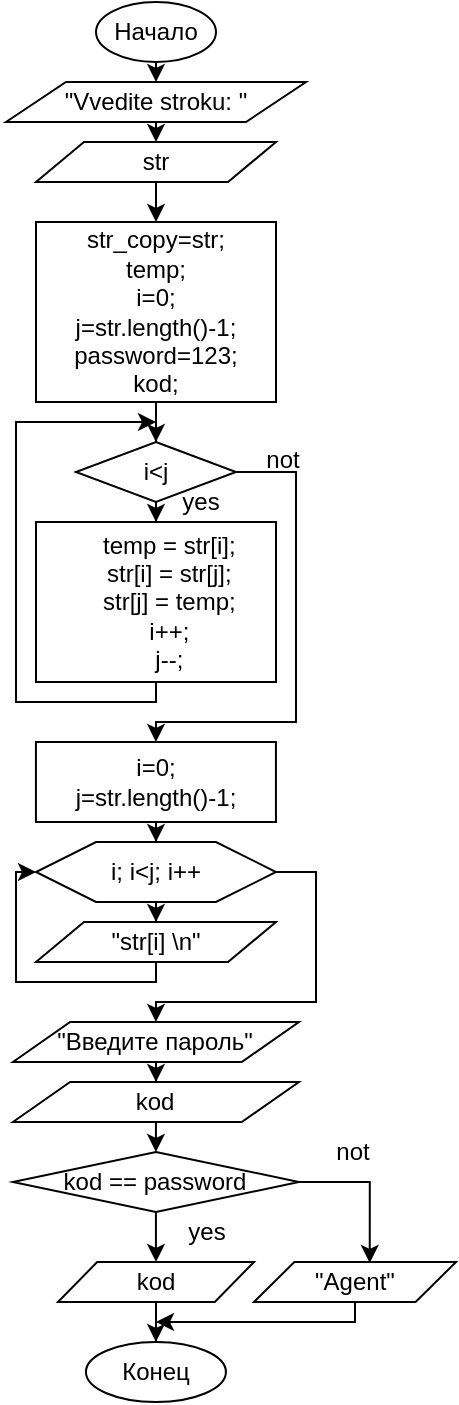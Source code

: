 <mxfile version="12.8.8" type="device"><diagram id="C5RBs43oDa-KdzZeNtuy" name="Page-1"><mxGraphModel dx="599" dy="314" grid="1" gridSize="10" guides="1" tooltips="1" connect="1" arrows="1" fold="1" page="1" pageScale="1" pageWidth="827" pageHeight="1169" math="0" shadow="0"><root><mxCell id="WIyWlLk6GJQsqaUBKTNV-0"/><mxCell id="WIyWlLk6GJQsqaUBKTNV-1" parent="WIyWlLk6GJQsqaUBKTNV-0"/><mxCell id="EIKVbjo9H42c6aFOqsCp-7" style="edgeStyle=orthogonalEdgeStyle;rounded=0;orthogonalLoop=1;jettySize=auto;html=1;exitX=0.5;exitY=1;exitDx=0;exitDy=0;entryX=0.5;entryY=0;entryDx=0;entryDy=0;" edge="1" parent="WIyWlLk6GJQsqaUBKTNV-1" source="EIKVbjo9H42c6aFOqsCp-0" target="EIKVbjo9H42c6aFOqsCp-4"><mxGeometry relative="1" as="geometry"/></mxCell><mxCell id="EIKVbjo9H42c6aFOqsCp-0" value="Начало" style="ellipse;whiteSpace=wrap;html=1;" vertex="1" parent="WIyWlLk6GJQsqaUBKTNV-1"><mxGeometry x="340" y="10" width="60" height="30" as="geometry"/></mxCell><mxCell id="EIKVbjo9H42c6aFOqsCp-8" style="edgeStyle=orthogonalEdgeStyle;rounded=0;orthogonalLoop=1;jettySize=auto;html=1;exitX=0.5;exitY=1;exitDx=0;exitDy=0;entryX=0.5;entryY=0;entryDx=0;entryDy=0;" edge="1" parent="WIyWlLk6GJQsqaUBKTNV-1" source="EIKVbjo9H42c6aFOqsCp-4" target="EIKVbjo9H42c6aFOqsCp-5"><mxGeometry relative="1" as="geometry"/></mxCell><mxCell id="EIKVbjo9H42c6aFOqsCp-4" value="&quot;Vvedite stroku: &quot;" style="shape=parallelogram;perimeter=parallelogramPerimeter;whiteSpace=wrap;html=1;" vertex="1" parent="WIyWlLk6GJQsqaUBKTNV-1"><mxGeometry x="295" y="50" width="150" height="20" as="geometry"/></mxCell><mxCell id="EIKVbjo9H42c6aFOqsCp-9" style="edgeStyle=orthogonalEdgeStyle;rounded=0;orthogonalLoop=1;jettySize=auto;html=1;exitX=0.5;exitY=1;exitDx=0;exitDy=0;entryX=0.5;entryY=0;entryDx=0;entryDy=0;" edge="1" parent="WIyWlLk6GJQsqaUBKTNV-1" source="EIKVbjo9H42c6aFOqsCp-5"><mxGeometry relative="1" as="geometry"><mxPoint x="370" y="120" as="targetPoint"/></mxGeometry></mxCell><mxCell id="EIKVbjo9H42c6aFOqsCp-5" value="str" style="shape=parallelogram;perimeter=parallelogramPerimeter;whiteSpace=wrap;html=1;" vertex="1" parent="WIyWlLk6GJQsqaUBKTNV-1"><mxGeometry x="310" y="80" width="120" height="20" as="geometry"/></mxCell><mxCell id="EIKVbjo9H42c6aFOqsCp-64" style="edgeStyle=orthogonalEdgeStyle;rounded=0;orthogonalLoop=1;jettySize=auto;html=1;entryX=0.5;entryY=0;entryDx=0;entryDy=0;" edge="1" parent="WIyWlLk6GJQsqaUBKTNV-1" source="EIKVbjo9H42c6aFOqsCp-61" target="EIKVbjo9H42c6aFOqsCp-63"><mxGeometry relative="1" as="geometry"/></mxCell><mxCell id="EIKVbjo9H42c6aFOqsCp-61" value="&lt;div&gt;str_copy=str;&lt;/div&gt;&lt;div&gt;temp;&lt;/div&gt;&lt;div&gt;i=0;&lt;/div&gt;&lt;div&gt;j=str.length()-1;&lt;br&gt;&lt;/div&gt;&lt;div&gt;password=123;&lt;/div&gt;&lt;div&gt;kod;&lt;br&gt;&lt;/div&gt;" style="rounded=0;whiteSpace=wrap;html=1;" vertex="1" parent="WIyWlLk6GJQsqaUBKTNV-1"><mxGeometry x="310" y="120" width="120" height="90" as="geometry"/></mxCell><mxCell id="EIKVbjo9H42c6aFOqsCp-94" style="edgeStyle=orthogonalEdgeStyle;rounded=0;orthogonalLoop=1;jettySize=auto;html=1;entryX=0.5;entryY=0;entryDx=0;entryDy=0;" edge="1" parent="WIyWlLk6GJQsqaUBKTNV-1" source="EIKVbjo9H42c6aFOqsCp-63" target="EIKVbjo9H42c6aFOqsCp-93"><mxGeometry relative="1" as="geometry"/></mxCell><mxCell id="EIKVbjo9H42c6aFOqsCp-97" style="edgeStyle=orthogonalEdgeStyle;rounded=0;orthogonalLoop=1;jettySize=auto;html=1;exitX=1;exitY=0.5;exitDx=0;exitDy=0;entryX=0.5;entryY=0;entryDx=0;entryDy=0;" edge="1" parent="WIyWlLk6GJQsqaUBKTNV-1" source="EIKVbjo9H42c6aFOqsCp-63" target="EIKVbjo9H42c6aFOqsCp-101"><mxGeometry relative="1" as="geometry"><mxPoint x="450" y="370" as="targetPoint"/><Array as="points"><mxPoint x="440" y="245"/><mxPoint x="440" y="370"/><mxPoint x="370" y="370"/></Array></mxGeometry></mxCell><mxCell id="EIKVbjo9H42c6aFOqsCp-63" value="i&amp;lt;j" style="rhombus;whiteSpace=wrap;html=1;" vertex="1" parent="WIyWlLk6GJQsqaUBKTNV-1"><mxGeometry x="329.97" y="230" width="80" height="30" as="geometry"/></mxCell><mxCell id="EIKVbjo9H42c6aFOqsCp-91" value="&lt;div&gt;Конец&lt;/div&gt;" style="ellipse;whiteSpace=wrap;html=1;" vertex="1" parent="WIyWlLk6GJQsqaUBKTNV-1"><mxGeometry x="334.97" y="680" width="70" height="30" as="geometry"/></mxCell><mxCell id="EIKVbjo9H42c6aFOqsCp-96" style="edgeStyle=orthogonalEdgeStyle;rounded=0;orthogonalLoop=1;jettySize=auto;html=1;" edge="1" parent="WIyWlLk6GJQsqaUBKTNV-1" source="EIKVbjo9H42c6aFOqsCp-93"><mxGeometry relative="1" as="geometry"><mxPoint x="370" y="220" as="targetPoint"/><Array as="points"><mxPoint x="370" y="360"/><mxPoint x="300" y="360"/><mxPoint x="300" y="220"/></Array></mxGeometry></mxCell><mxCell id="EIKVbjo9H42c6aFOqsCp-93" value="&amp;nbsp;&amp;nbsp;&amp;nbsp; temp = str[i];&lt;br&gt;&amp;nbsp;&amp;nbsp;&amp;nbsp; str[i] = str[j];&lt;br&gt;&amp;nbsp;&amp;nbsp;&amp;nbsp; str[j] = temp;&lt;br&gt;&amp;nbsp;&amp;nbsp;&amp;nbsp; i++;&lt;br&gt;&amp;nbsp;&amp;nbsp;&amp;nbsp; j--;" style="rounded=0;whiteSpace=wrap;html=1;" vertex="1" parent="WIyWlLk6GJQsqaUBKTNV-1"><mxGeometry x="310" y="270" width="120" height="80" as="geometry"/></mxCell><mxCell id="EIKVbjo9H42c6aFOqsCp-98" value="&lt;div&gt;&lt;br&gt;&lt;/div&gt;" style="text;html=1;align=center;verticalAlign=middle;resizable=0;points=[];autosize=1;" vertex="1" parent="WIyWlLk6GJQsqaUBKTNV-1"><mxGeometry x="407" y="261" width="20" height="20" as="geometry"/></mxCell><mxCell id="EIKVbjo9H42c6aFOqsCp-99" value="not" style="text;html=1;align=center;verticalAlign=middle;resizable=0;points=[];autosize=1;" vertex="1" parent="WIyWlLk6GJQsqaUBKTNV-1"><mxGeometry x="418" y="229" width="30" height="20" as="geometry"/></mxCell><mxCell id="EIKVbjo9H42c6aFOqsCp-100" value="yes" style="text;html=1;align=center;verticalAlign=middle;resizable=0;points=[];autosize=1;" vertex="1" parent="WIyWlLk6GJQsqaUBKTNV-1"><mxGeometry x="377" y="250" width="30" height="20" as="geometry"/></mxCell><mxCell id="EIKVbjo9H42c6aFOqsCp-107" style="edgeStyle=orthogonalEdgeStyle;rounded=0;orthogonalLoop=1;jettySize=auto;html=1;entryX=0.5;entryY=0;entryDx=0;entryDy=0;" edge="1" parent="WIyWlLk6GJQsqaUBKTNV-1" source="EIKVbjo9H42c6aFOqsCp-101" target="EIKVbjo9H42c6aFOqsCp-104"><mxGeometry relative="1" as="geometry"/></mxCell><mxCell id="EIKVbjo9H42c6aFOqsCp-101" value="i=0;&lt;div&gt;j=str.length()-1;&lt;/div&gt;" style="rounded=0;whiteSpace=wrap;html=1;" vertex="1" parent="WIyWlLk6GJQsqaUBKTNV-1"><mxGeometry x="309.97" y="380" width="120" height="40" as="geometry"/></mxCell><mxCell id="EIKVbjo9H42c6aFOqsCp-106" style="edgeStyle=orthogonalEdgeStyle;rounded=0;orthogonalLoop=1;jettySize=auto;html=1;entryX=0.5;entryY=0;entryDx=0;entryDy=0;" edge="1" parent="WIyWlLk6GJQsqaUBKTNV-1" source="EIKVbjo9H42c6aFOqsCp-104" target="EIKVbjo9H42c6aFOqsCp-105"><mxGeometry relative="1" as="geometry"/></mxCell><mxCell id="EIKVbjo9H42c6aFOqsCp-113" style="edgeStyle=orthogonalEdgeStyle;rounded=0;orthogonalLoop=1;jettySize=auto;html=1;entryX=0.5;entryY=0;entryDx=0;entryDy=0;" edge="1" parent="WIyWlLk6GJQsqaUBKTNV-1" source="EIKVbjo9H42c6aFOqsCp-104" target="EIKVbjo9H42c6aFOqsCp-109"><mxGeometry relative="1" as="geometry"><Array as="points"><mxPoint x="450" y="445"/><mxPoint x="450" y="510"/><mxPoint x="370" y="510"/></Array></mxGeometry></mxCell><mxCell id="EIKVbjo9H42c6aFOqsCp-104" value="i; i&amp;lt;j; i++" style="shape=hexagon;perimeter=hexagonPerimeter2;whiteSpace=wrap;html=1;" vertex="1" parent="WIyWlLk6GJQsqaUBKTNV-1"><mxGeometry x="310" y="430" width="120" height="30" as="geometry"/></mxCell><mxCell id="EIKVbjo9H42c6aFOqsCp-108" style="edgeStyle=orthogonalEdgeStyle;rounded=0;orthogonalLoop=1;jettySize=auto;html=1;entryX=0;entryY=0.5;entryDx=0;entryDy=0;" edge="1" parent="WIyWlLk6GJQsqaUBKTNV-1" source="EIKVbjo9H42c6aFOqsCp-105" target="EIKVbjo9H42c6aFOqsCp-104"><mxGeometry relative="1" as="geometry"><Array as="points"><mxPoint x="370" y="500"/><mxPoint x="300" y="500"/><mxPoint x="300" y="445"/></Array></mxGeometry></mxCell><mxCell id="EIKVbjo9H42c6aFOqsCp-105" value="&quot;str[i] \n&quot; " style="shape=parallelogram;perimeter=parallelogramPerimeter;whiteSpace=wrap;html=1;" vertex="1" parent="WIyWlLk6GJQsqaUBKTNV-1"><mxGeometry x="310" y="470" width="120" height="20" as="geometry"/></mxCell><mxCell id="EIKVbjo9H42c6aFOqsCp-115" value="" style="edgeStyle=orthogonalEdgeStyle;rounded=0;orthogonalLoop=1;jettySize=auto;html=1;" edge="1" parent="WIyWlLk6GJQsqaUBKTNV-1" source="EIKVbjo9H42c6aFOqsCp-109" target="EIKVbjo9H42c6aFOqsCp-114"><mxGeometry relative="1" as="geometry"/></mxCell><mxCell id="EIKVbjo9H42c6aFOqsCp-109" value="&quot;Введите пароль&quot; " style="shape=parallelogram;perimeter=parallelogramPerimeter;whiteSpace=wrap;html=1;" vertex="1" parent="WIyWlLk6GJQsqaUBKTNV-1"><mxGeometry x="298.47" y="520" width="143" height="20" as="geometry"/></mxCell><mxCell id="EIKVbjo9H42c6aFOqsCp-129" style="edgeStyle=orthogonalEdgeStyle;rounded=0;orthogonalLoop=1;jettySize=auto;html=1;exitX=0.5;exitY=1;exitDx=0;exitDy=0;entryX=0.5;entryY=0;entryDx=0;entryDy=0;" edge="1" parent="WIyWlLk6GJQsqaUBKTNV-1" source="EIKVbjo9H42c6aFOqsCp-114" target="EIKVbjo9H42c6aFOqsCp-118"><mxGeometry relative="1" as="geometry"/></mxCell><mxCell id="EIKVbjo9H42c6aFOqsCp-114" value="kod" style="shape=parallelogram;perimeter=parallelogramPerimeter;whiteSpace=wrap;html=1;" vertex="1" parent="WIyWlLk6GJQsqaUBKTNV-1"><mxGeometry x="298.47" y="550" width="143" height="20" as="geometry"/></mxCell><mxCell id="EIKVbjo9H42c6aFOqsCp-127" style="edgeStyle=orthogonalEdgeStyle;rounded=0;orthogonalLoop=1;jettySize=auto;html=1;entryX=0.573;entryY=0.024;entryDx=0;entryDy=0;entryPerimeter=0;" edge="1" parent="WIyWlLk6GJQsqaUBKTNV-1" source="EIKVbjo9H42c6aFOqsCp-118" target="EIKVbjo9H42c6aFOqsCp-124"><mxGeometry relative="1" as="geometry"><Array as="points"><mxPoint x="477" y="600"/></Array></mxGeometry></mxCell><mxCell id="EIKVbjo9H42c6aFOqsCp-128" style="edgeStyle=orthogonalEdgeStyle;rounded=0;orthogonalLoop=1;jettySize=auto;html=1;exitX=0.5;exitY=1;exitDx=0;exitDy=0;entryX=0.5;entryY=0;entryDx=0;entryDy=0;" edge="1" parent="WIyWlLk6GJQsqaUBKTNV-1" source="EIKVbjo9H42c6aFOqsCp-118" target="EIKVbjo9H42c6aFOqsCp-123"><mxGeometry relative="1" as="geometry"/></mxCell><mxCell id="EIKVbjo9H42c6aFOqsCp-118" value="kod == password" style="rhombus;whiteSpace=wrap;html=1;" vertex="1" parent="WIyWlLk6GJQsqaUBKTNV-1"><mxGeometry x="298.47" y="585" width="143" height="30" as="geometry"/></mxCell><mxCell id="EIKVbjo9H42c6aFOqsCp-119" value="&lt;div&gt;yes&lt;/div&gt;" style="text;html=1;align=center;verticalAlign=middle;resizable=0;points=[];autosize=1;" vertex="1" parent="WIyWlLk6GJQsqaUBKTNV-1"><mxGeometry x="379.97" y="615" width="30" height="20" as="geometry"/></mxCell><mxCell id="EIKVbjo9H42c6aFOqsCp-120" value="not" style="text;html=1;align=center;verticalAlign=middle;resizable=0;points=[];autosize=1;" vertex="1" parent="WIyWlLk6GJQsqaUBKTNV-1"><mxGeometry x="453" y="575" width="30" height="20" as="geometry"/></mxCell><mxCell id="EIKVbjo9H42c6aFOqsCp-130" style="edgeStyle=orthogonalEdgeStyle;rounded=0;orthogonalLoop=1;jettySize=auto;html=1;" edge="1" parent="WIyWlLk6GJQsqaUBKTNV-1" source="EIKVbjo9H42c6aFOqsCp-123" target="EIKVbjo9H42c6aFOqsCp-91"><mxGeometry relative="1" as="geometry"/></mxCell><mxCell id="EIKVbjo9H42c6aFOqsCp-123" value="kod" style="shape=parallelogram;perimeter=parallelogramPerimeter;whiteSpace=wrap;html=1;" vertex="1" parent="WIyWlLk6GJQsqaUBKTNV-1"><mxGeometry x="321" y="640" width="98" height="20" as="geometry"/></mxCell><mxCell id="EIKVbjo9H42c6aFOqsCp-131" style="edgeStyle=orthogonalEdgeStyle;rounded=0;orthogonalLoop=1;jettySize=auto;html=1;" edge="1" parent="WIyWlLk6GJQsqaUBKTNV-1" source="EIKVbjo9H42c6aFOqsCp-124"><mxGeometry relative="1" as="geometry"><mxPoint x="370" y="670" as="targetPoint"/><Array as="points"><mxPoint x="469" y="670"/></Array></mxGeometry></mxCell><mxCell id="EIKVbjo9H42c6aFOqsCp-124" value="&quot;Agent&quot;" style="shape=parallelogram;perimeter=parallelogramPerimeter;whiteSpace=wrap;html=1;" vertex="1" parent="WIyWlLk6GJQsqaUBKTNV-1"><mxGeometry x="419" y="640" width="101" height="20" as="geometry"/></mxCell></root></mxGraphModel></diagram></mxfile>